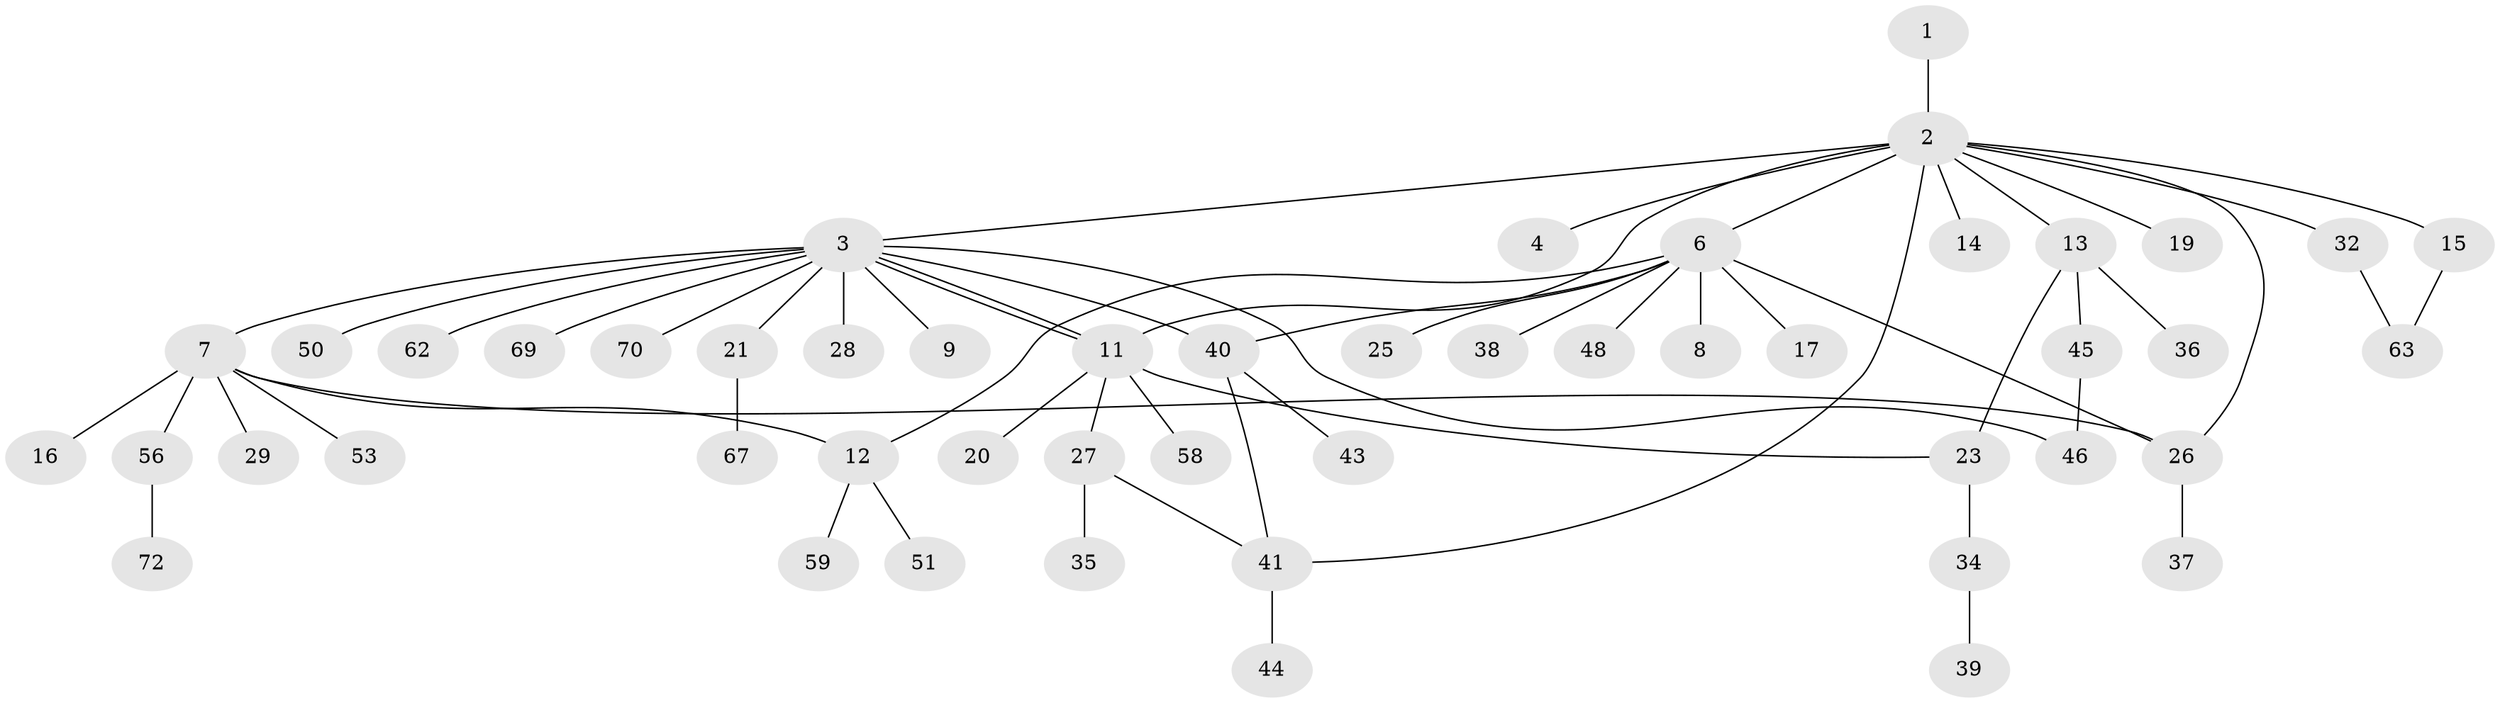 // Generated by graph-tools (version 1.1) at 2025/51/02/27/25 19:51:59]
// undirected, 50 vertices, 60 edges
graph export_dot {
graph [start="1"]
  node [color=gray90,style=filled];
  1;
  2 [super="+5"];
  3 [super="+61"];
  4 [super="+65"];
  6 [super="+10"];
  7 [super="+31"];
  8 [super="+24"];
  9;
  11 [super="+66"];
  12 [super="+18"];
  13 [super="+22"];
  14;
  15 [super="+30"];
  16 [super="+47"];
  17;
  19;
  20;
  21;
  23;
  25 [super="+57"];
  26;
  27 [super="+52"];
  28;
  29;
  32 [super="+33"];
  34 [super="+60"];
  35;
  36 [super="+49"];
  37 [super="+71"];
  38;
  39;
  40;
  41 [super="+42"];
  43 [super="+55"];
  44;
  45 [super="+54"];
  46;
  48;
  50;
  51;
  53;
  56 [super="+64"];
  58 [super="+68"];
  59;
  62;
  63;
  67;
  69;
  70;
  72;
  1 -- 2;
  2 -- 3;
  2 -- 4;
  2 -- 6 [weight=2];
  2 -- 11 [weight=2];
  2 -- 13;
  2 -- 14;
  2 -- 26;
  2 -- 32 [weight=2];
  2 -- 19;
  2 -- 15;
  2 -- 41;
  3 -- 7;
  3 -- 9;
  3 -- 11;
  3 -- 11;
  3 -- 21;
  3 -- 28;
  3 -- 40;
  3 -- 46;
  3 -- 50;
  3 -- 62;
  3 -- 69;
  3 -- 70;
  6 -- 8;
  6 -- 38;
  6 -- 40;
  6 -- 12;
  6 -- 48;
  6 -- 17;
  6 -- 25;
  6 -- 26;
  7 -- 16;
  7 -- 29;
  7 -- 53;
  7 -- 56;
  7 -- 26;
  7 -- 12;
  11 -- 20;
  11 -- 27;
  11 -- 58;
  11 -- 23;
  12 -- 51;
  12 -- 59;
  13 -- 23;
  13 -- 36;
  13 -- 45;
  15 -- 63;
  21 -- 67;
  23 -- 34;
  26 -- 37;
  27 -- 35;
  27 -- 41;
  32 -- 63;
  34 -- 39;
  40 -- 41;
  40 -- 43;
  41 -- 44;
  45 -- 46;
  56 -- 72;
}

